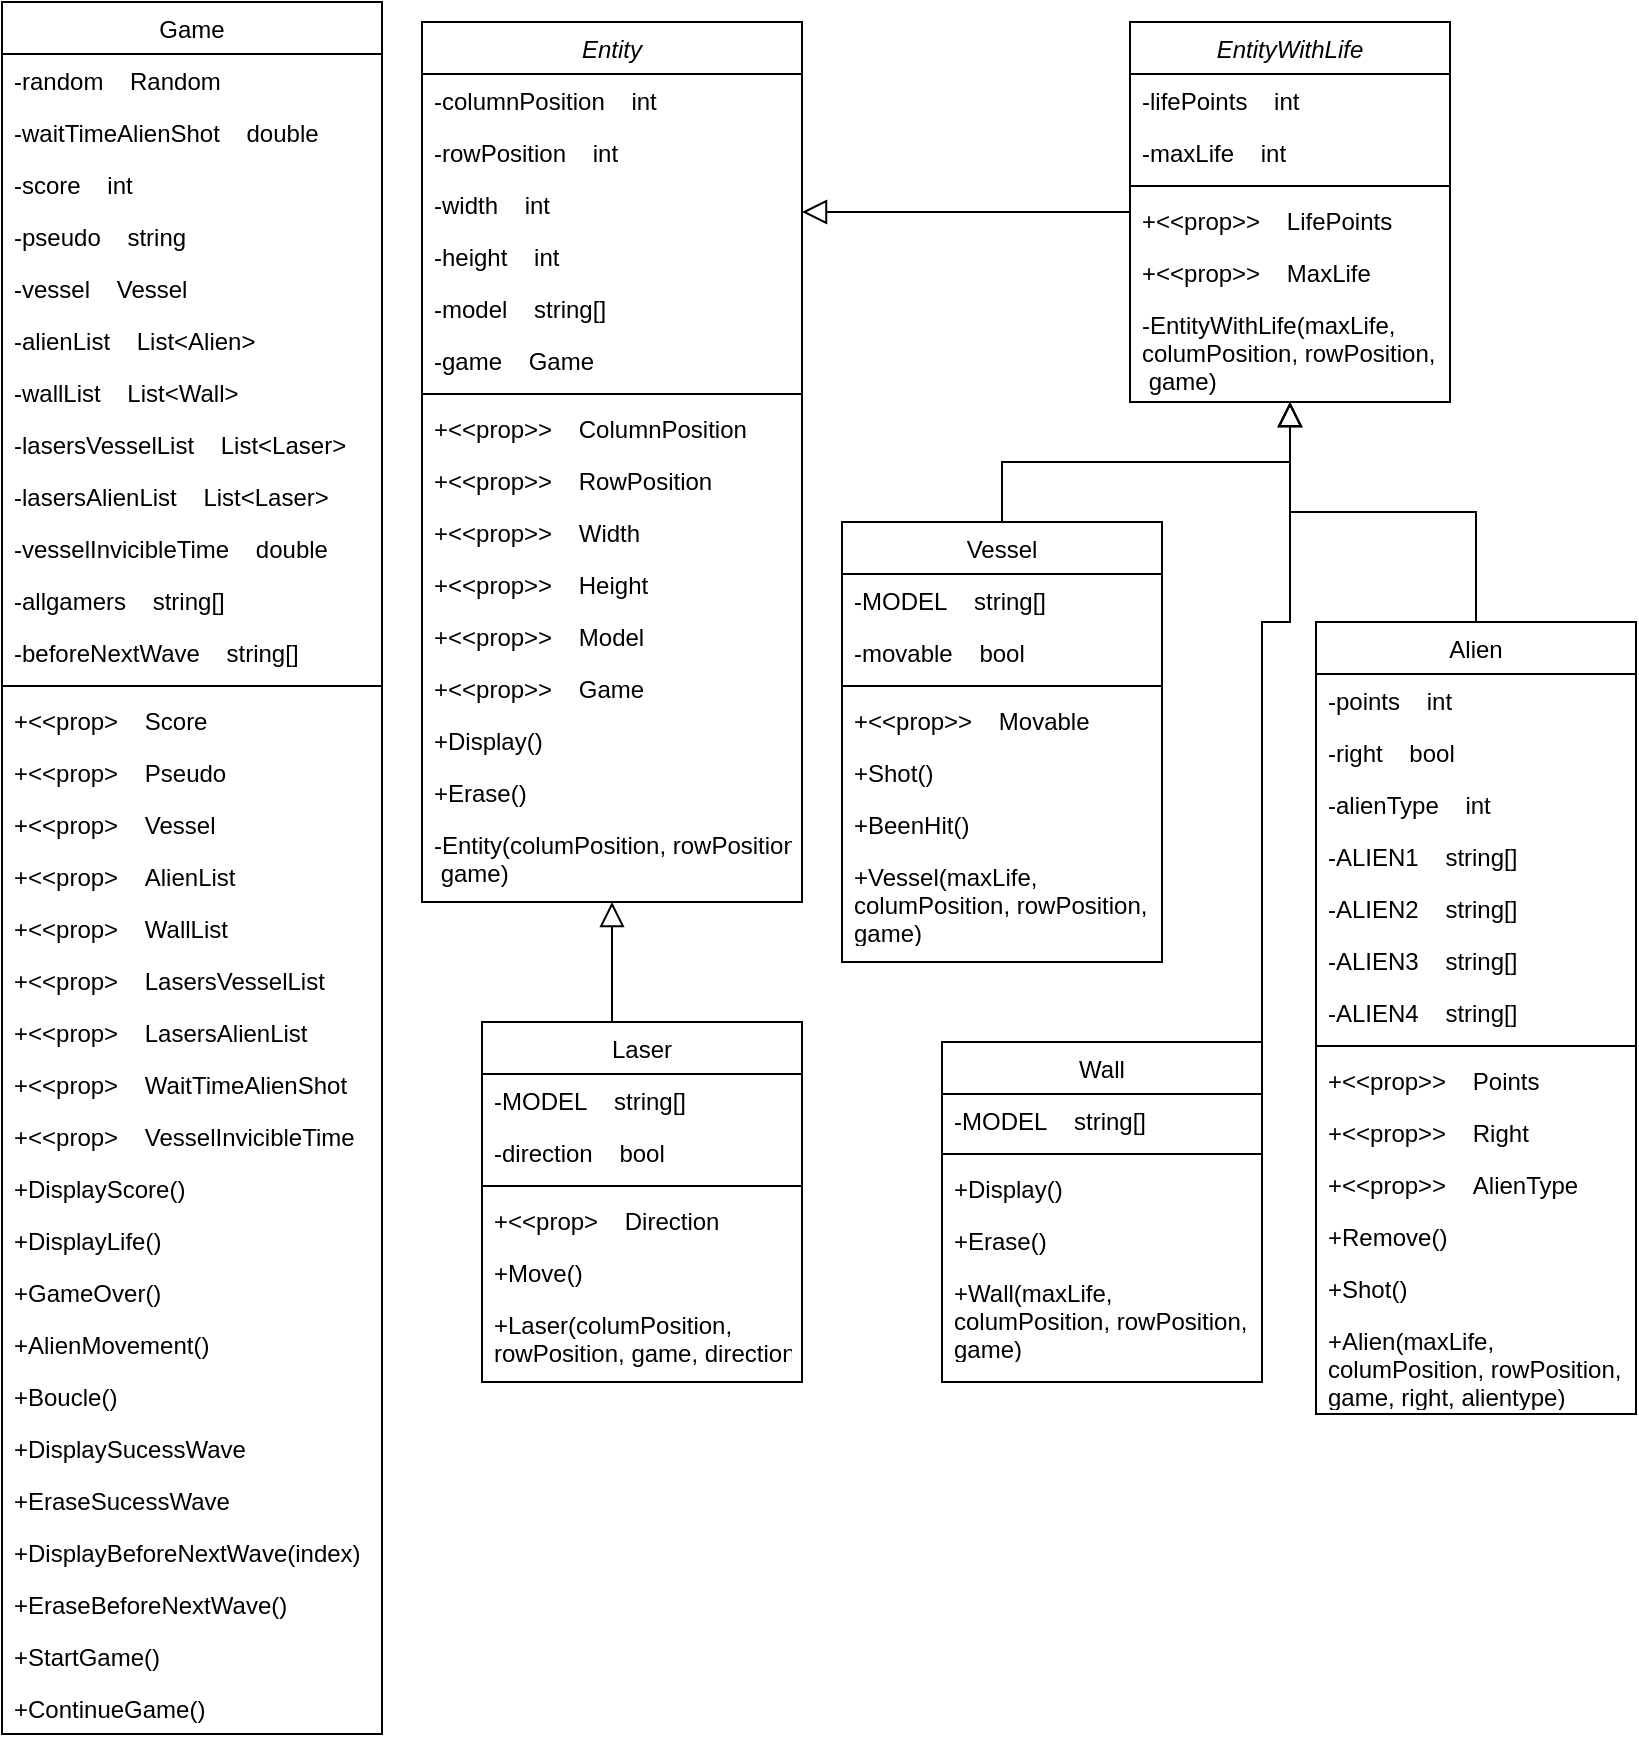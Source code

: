 <mxfile version="20.8.3" type="device"><diagram id="C5RBs43oDa-KdzZeNtuy" name="Page-1"><mxGraphModel dx="957" dy="549" grid="1" gridSize="10" guides="1" tooltips="1" connect="1" arrows="1" fold="1" page="1" pageScale="1" pageWidth="827" pageHeight="1169" math="0" shadow="0"><root><mxCell id="WIyWlLk6GJQsqaUBKTNV-0"/><mxCell id="WIyWlLk6GJQsqaUBKTNV-1" parent="WIyWlLk6GJQsqaUBKTNV-0"/><mxCell id="zkfFHV4jXpPFQw0GAbJ--0" value="Entity" style="swimlane;fontStyle=2;align=center;verticalAlign=top;childLayout=stackLayout;horizontal=1;startSize=26;horizontalStack=0;resizeParent=1;resizeLast=0;collapsible=1;marginBottom=0;rounded=0;shadow=0;strokeWidth=1;" parent="WIyWlLk6GJQsqaUBKTNV-1" vertex="1"><mxGeometry x="220" y="30" width="190" height="440" as="geometry"><mxRectangle x="230" y="140" width="160" height="26" as="alternateBounds"/></mxGeometry></mxCell><mxCell id="zkfFHV4jXpPFQw0GAbJ--1" value="-columnPosition    int&#10;&#10;" style="text;align=left;verticalAlign=top;spacingLeft=4;spacingRight=4;overflow=hidden;rotatable=0;points=[[0,0.5],[1,0.5]];portConstraint=eastwest;" parent="zkfFHV4jXpPFQw0GAbJ--0" vertex="1"><mxGeometry y="26" width="190" height="26" as="geometry"/></mxCell><mxCell id="zkfFHV4jXpPFQw0GAbJ--2" value="-rowPosition    int" style="text;align=left;verticalAlign=top;spacingLeft=4;spacingRight=4;overflow=hidden;rotatable=0;points=[[0,0.5],[1,0.5]];portConstraint=eastwest;rounded=0;shadow=0;html=0;" parent="zkfFHV4jXpPFQw0GAbJ--0" vertex="1"><mxGeometry y="52" width="190" height="26" as="geometry"/></mxCell><mxCell id="zkfFHV4jXpPFQw0GAbJ--3" value="-width    int" style="text;align=left;verticalAlign=top;spacingLeft=4;spacingRight=4;overflow=hidden;rotatable=0;points=[[0,0.5],[1,0.5]];portConstraint=eastwest;rounded=0;shadow=0;html=0;" parent="zkfFHV4jXpPFQw0GAbJ--0" vertex="1"><mxGeometry y="78" width="190" height="26" as="geometry"/></mxCell><mxCell id="gsJ1n2UAATF84ZzBhQQX-0" value="-height    int" style="text;align=left;verticalAlign=top;spacingLeft=4;spacingRight=4;overflow=hidden;rotatable=0;points=[[0,0.5],[1,0.5]];portConstraint=eastwest;rounded=0;shadow=0;html=0;" vertex="1" parent="zkfFHV4jXpPFQw0GAbJ--0"><mxGeometry y="104" width="190" height="26" as="geometry"/></mxCell><mxCell id="gsJ1n2UAATF84ZzBhQQX-1" value="-model    string[]" style="text;align=left;verticalAlign=top;spacingLeft=4;spacingRight=4;overflow=hidden;rotatable=0;points=[[0,0.5],[1,0.5]];portConstraint=eastwest;rounded=0;shadow=0;html=0;" vertex="1" parent="zkfFHV4jXpPFQw0GAbJ--0"><mxGeometry y="130" width="190" height="26" as="geometry"/></mxCell><mxCell id="gsJ1n2UAATF84ZzBhQQX-2" value="-game    Game" style="text;align=left;verticalAlign=top;spacingLeft=4;spacingRight=4;overflow=hidden;rotatable=0;points=[[0,0.5],[1,0.5]];portConstraint=eastwest;rounded=0;shadow=0;html=0;" vertex="1" parent="zkfFHV4jXpPFQw0GAbJ--0"><mxGeometry y="156" width="190" height="26" as="geometry"/></mxCell><mxCell id="zkfFHV4jXpPFQw0GAbJ--4" value="" style="line;html=1;strokeWidth=1;align=left;verticalAlign=middle;spacingTop=-1;spacingLeft=3;spacingRight=3;rotatable=0;labelPosition=right;points=[];portConstraint=eastwest;" parent="zkfFHV4jXpPFQw0GAbJ--0" vertex="1"><mxGeometry y="182" width="190" height="8" as="geometry"/></mxCell><mxCell id="zkfFHV4jXpPFQw0GAbJ--5" value="+&lt;&lt;prop&gt;&gt;    ColumnPosition" style="text;align=left;verticalAlign=top;spacingLeft=4;spacingRight=4;overflow=hidden;rotatable=0;points=[[0,0.5],[1,0.5]];portConstraint=eastwest;" parent="zkfFHV4jXpPFQw0GAbJ--0" vertex="1"><mxGeometry y="190" width="190" height="26" as="geometry"/></mxCell><mxCell id="gsJ1n2UAATF84ZzBhQQX-3" value="+&lt;&lt;prop&gt;&gt;    RowPosition" style="text;align=left;verticalAlign=top;spacingLeft=4;spacingRight=4;overflow=hidden;rotatable=0;points=[[0,0.5],[1,0.5]];portConstraint=eastwest;" vertex="1" parent="zkfFHV4jXpPFQw0GAbJ--0"><mxGeometry y="216" width="190" height="26" as="geometry"/></mxCell><mxCell id="gsJ1n2UAATF84ZzBhQQX-8" value="+&lt;&lt;prop&gt;&gt;    Width" style="text;align=left;verticalAlign=top;spacingLeft=4;spacingRight=4;overflow=hidden;rotatable=0;points=[[0,0.5],[1,0.5]];portConstraint=eastwest;" vertex="1" parent="zkfFHV4jXpPFQw0GAbJ--0"><mxGeometry y="242" width="190" height="26" as="geometry"/></mxCell><mxCell id="gsJ1n2UAATF84ZzBhQQX-7" value="+&lt;&lt;prop&gt;&gt;    Height" style="text;align=left;verticalAlign=top;spacingLeft=4;spacingRight=4;overflow=hidden;rotatable=0;points=[[0,0.5],[1,0.5]];portConstraint=eastwest;" vertex="1" parent="zkfFHV4jXpPFQw0GAbJ--0"><mxGeometry y="268" width="190" height="26" as="geometry"/></mxCell><mxCell id="gsJ1n2UAATF84ZzBhQQX-6" value="+&lt;&lt;prop&gt;&gt;    Model" style="text;align=left;verticalAlign=top;spacingLeft=4;spacingRight=4;overflow=hidden;rotatable=0;points=[[0,0.5],[1,0.5]];portConstraint=eastwest;" vertex="1" parent="zkfFHV4jXpPFQw0GAbJ--0"><mxGeometry y="294" width="190" height="26" as="geometry"/></mxCell><mxCell id="gsJ1n2UAATF84ZzBhQQX-5" value="+&lt;&lt;prop&gt;&gt;    Game" style="text;align=left;verticalAlign=top;spacingLeft=4;spacingRight=4;overflow=hidden;rotatable=0;points=[[0,0.5],[1,0.5]];portConstraint=eastwest;" vertex="1" parent="zkfFHV4jXpPFQw0GAbJ--0"><mxGeometry y="320" width="190" height="26" as="geometry"/></mxCell><mxCell id="gsJ1n2UAATF84ZzBhQQX-4" value="+Display()" style="text;align=left;verticalAlign=top;spacingLeft=4;spacingRight=4;overflow=hidden;rotatable=0;points=[[0,0.5],[1,0.5]];portConstraint=eastwest;" vertex="1" parent="zkfFHV4jXpPFQw0GAbJ--0"><mxGeometry y="346" width="190" height="26" as="geometry"/></mxCell><mxCell id="gsJ1n2UAATF84ZzBhQQX-10" value="+Erase()" style="text;align=left;verticalAlign=top;spacingLeft=4;spacingRight=4;overflow=hidden;rotatable=0;points=[[0,0.5],[1,0.5]];portConstraint=eastwest;" vertex="1" parent="zkfFHV4jXpPFQw0GAbJ--0"><mxGeometry y="372" width="190" height="26" as="geometry"/></mxCell><mxCell id="gsJ1n2UAATF84ZzBhQQX-11" value="-Entity(columPosition, rowPosition,&#10; game)" style="text;align=left;verticalAlign=top;spacingLeft=4;spacingRight=4;overflow=hidden;rotatable=0;points=[[0,0.5],[1,0.5]];portConstraint=eastwest;" vertex="1" parent="zkfFHV4jXpPFQw0GAbJ--0"><mxGeometry y="398" width="190" height="42" as="geometry"/></mxCell><mxCell id="zkfFHV4jXpPFQw0GAbJ--6" value="Alien" style="swimlane;fontStyle=0;align=center;verticalAlign=top;childLayout=stackLayout;horizontal=1;startSize=26;horizontalStack=0;resizeParent=1;resizeLast=0;collapsible=1;marginBottom=0;rounded=0;shadow=0;strokeWidth=1;" parent="WIyWlLk6GJQsqaUBKTNV-1" vertex="1"><mxGeometry x="667" y="330" width="160" height="396" as="geometry"><mxRectangle x="130" y="380" width="160" height="26" as="alternateBounds"/></mxGeometry></mxCell><mxCell id="zkfFHV4jXpPFQw0GAbJ--7" value="-points    int" style="text;align=left;verticalAlign=top;spacingLeft=4;spacingRight=4;overflow=hidden;rotatable=0;points=[[0,0.5],[1,0.5]];portConstraint=eastwest;" parent="zkfFHV4jXpPFQw0GAbJ--6" vertex="1"><mxGeometry y="26" width="160" height="26" as="geometry"/></mxCell><mxCell id="zkfFHV4jXpPFQw0GAbJ--8" value="-right    bool" style="text;align=left;verticalAlign=top;spacingLeft=4;spacingRight=4;overflow=hidden;rotatable=0;points=[[0,0.5],[1,0.5]];portConstraint=eastwest;rounded=0;shadow=0;html=0;" parent="zkfFHV4jXpPFQw0GAbJ--6" vertex="1"><mxGeometry y="52" width="160" height="26" as="geometry"/></mxCell><mxCell id="gsJ1n2UAATF84ZzBhQQX-15" value="-alienType    int" style="text;align=left;verticalAlign=top;spacingLeft=4;spacingRight=4;overflow=hidden;rotatable=0;points=[[0,0.5],[1,0.5]];portConstraint=eastwest;rounded=0;shadow=0;html=0;" vertex="1" parent="zkfFHV4jXpPFQw0GAbJ--6"><mxGeometry y="78" width="160" height="26" as="geometry"/></mxCell><mxCell id="gsJ1n2UAATF84ZzBhQQX-16" value="-ALIEN1    string[]" style="text;align=left;verticalAlign=top;spacingLeft=4;spacingRight=4;overflow=hidden;rotatable=0;points=[[0,0.5],[1,0.5]];portConstraint=eastwest;rounded=0;shadow=0;html=0;" vertex="1" parent="zkfFHV4jXpPFQw0GAbJ--6"><mxGeometry y="104" width="160" height="26" as="geometry"/></mxCell><mxCell id="gsJ1n2UAATF84ZzBhQQX-20" value="-ALIEN2    string[]" style="text;align=left;verticalAlign=top;spacingLeft=4;spacingRight=4;overflow=hidden;rotatable=0;points=[[0,0.5],[1,0.5]];portConstraint=eastwest;rounded=0;shadow=0;html=0;" vertex="1" parent="zkfFHV4jXpPFQw0GAbJ--6"><mxGeometry y="130" width="160" height="26" as="geometry"/></mxCell><mxCell id="gsJ1n2UAATF84ZzBhQQX-21" value="-ALIEN3    string[]" style="text;align=left;verticalAlign=top;spacingLeft=4;spacingRight=4;overflow=hidden;rotatable=0;points=[[0,0.5],[1,0.5]];portConstraint=eastwest;rounded=0;shadow=0;html=0;" vertex="1" parent="zkfFHV4jXpPFQw0GAbJ--6"><mxGeometry y="156" width="160" height="26" as="geometry"/></mxCell><mxCell id="gsJ1n2UAATF84ZzBhQQX-22" value="-ALIEN4    string[]" style="text;align=left;verticalAlign=top;spacingLeft=4;spacingRight=4;overflow=hidden;rotatable=0;points=[[0,0.5],[1,0.5]];portConstraint=eastwest;rounded=0;shadow=0;html=0;" vertex="1" parent="zkfFHV4jXpPFQw0GAbJ--6"><mxGeometry y="182" width="160" height="26" as="geometry"/></mxCell><mxCell id="zkfFHV4jXpPFQw0GAbJ--9" value="" style="line;html=1;strokeWidth=1;align=left;verticalAlign=middle;spacingTop=-1;spacingLeft=3;spacingRight=3;rotatable=0;labelPosition=right;points=[];portConstraint=eastwest;" parent="zkfFHV4jXpPFQw0GAbJ--6" vertex="1"><mxGeometry y="208" width="160" height="8" as="geometry"/></mxCell><mxCell id="zkfFHV4jXpPFQw0GAbJ--10" value="+&lt;&lt;prop&gt;&gt;    Points" style="text;align=left;verticalAlign=top;spacingLeft=4;spacingRight=4;overflow=hidden;rotatable=0;points=[[0,0.5],[1,0.5]];portConstraint=eastwest;fontStyle=0" parent="zkfFHV4jXpPFQw0GAbJ--6" vertex="1"><mxGeometry y="216" width="160" height="26" as="geometry"/></mxCell><mxCell id="gsJ1n2UAATF84ZzBhQQX-23" value="+&lt;&lt;prop&gt;&gt;    Right" style="text;align=left;verticalAlign=top;spacingLeft=4;spacingRight=4;overflow=hidden;rotatable=0;points=[[0,0.5],[1,0.5]];portConstraint=eastwest;fontStyle=0" vertex="1" parent="zkfFHV4jXpPFQw0GAbJ--6"><mxGeometry y="242" width="160" height="26" as="geometry"/></mxCell><mxCell id="gsJ1n2UAATF84ZzBhQQX-24" value="+&lt;&lt;prop&gt;&gt;    AlienType" style="text;align=left;verticalAlign=top;spacingLeft=4;spacingRight=4;overflow=hidden;rotatable=0;points=[[0,0.5],[1,0.5]];portConstraint=eastwest;fontStyle=0" vertex="1" parent="zkfFHV4jXpPFQw0GAbJ--6"><mxGeometry y="268" width="160" height="26" as="geometry"/></mxCell><mxCell id="zkfFHV4jXpPFQw0GAbJ--11" value="+Remove()" style="text;align=left;verticalAlign=top;spacingLeft=4;spacingRight=4;overflow=hidden;rotatable=0;points=[[0,0.5],[1,0.5]];portConstraint=eastwest;" parent="zkfFHV4jXpPFQw0GAbJ--6" vertex="1"><mxGeometry y="294" width="160" height="26" as="geometry"/></mxCell><mxCell id="gsJ1n2UAATF84ZzBhQQX-25" value="+Shot()" style="text;align=left;verticalAlign=top;spacingLeft=4;spacingRight=4;overflow=hidden;rotatable=0;points=[[0,0.5],[1,0.5]];portConstraint=eastwest;" vertex="1" parent="zkfFHV4jXpPFQw0GAbJ--6"><mxGeometry y="320" width="160" height="26" as="geometry"/></mxCell><mxCell id="gsJ1n2UAATF84ZzBhQQX-26" value="+Alien(maxLife, &#10;columPosition, rowPosition, &#10;game, right, alientype)" style="text;align=left;verticalAlign=top;spacingLeft=4;spacingRight=4;overflow=hidden;rotatable=0;points=[[0,0.5],[1,0.5]];portConstraint=eastwest;" vertex="1" parent="zkfFHV4jXpPFQw0GAbJ--6"><mxGeometry y="346" width="160" height="44" as="geometry"/></mxCell><mxCell id="zkfFHV4jXpPFQw0GAbJ--12" value="" style="endArrow=block;endSize=10;endFill=0;shadow=0;strokeWidth=1;rounded=0;edgeStyle=elbowEdgeStyle;elbow=vertical;" parent="WIyWlLk6GJQsqaUBKTNV-1" source="zkfFHV4jXpPFQw0GAbJ--6" target="zkfFHV4jXpPFQw0GAbJ--17" edge="1"><mxGeometry width="160" relative="1" as="geometry"><mxPoint x="200" y="203" as="sourcePoint"/><mxPoint x="200" y="203" as="targetPoint"/></mxGeometry></mxCell><mxCell id="zkfFHV4jXpPFQw0GAbJ--13" value="Laser" style="swimlane;fontStyle=0;align=center;verticalAlign=top;childLayout=stackLayout;horizontal=1;startSize=26;horizontalStack=0;resizeParent=1;resizeLast=0;collapsible=1;marginBottom=0;rounded=0;shadow=0;strokeWidth=1;" parent="WIyWlLk6GJQsqaUBKTNV-1" vertex="1"><mxGeometry x="250" y="530" width="160" height="180" as="geometry"><mxRectangle x="340" y="380" width="170" height="26" as="alternateBounds"/></mxGeometry></mxCell><mxCell id="zkfFHV4jXpPFQw0GAbJ--14" value="-MODEL    string[]" style="text;align=left;verticalAlign=top;spacingLeft=4;spacingRight=4;overflow=hidden;rotatable=0;points=[[0,0.5],[1,0.5]];portConstraint=eastwest;" parent="zkfFHV4jXpPFQw0GAbJ--13" vertex="1"><mxGeometry y="26" width="160" height="26" as="geometry"/></mxCell><mxCell id="gsJ1n2UAATF84ZzBhQQX-27" value="-direction    bool" style="text;align=left;verticalAlign=top;spacingLeft=4;spacingRight=4;overflow=hidden;rotatable=0;points=[[0,0.5],[1,0.5]];portConstraint=eastwest;" vertex="1" parent="zkfFHV4jXpPFQw0GAbJ--13"><mxGeometry y="52" width="160" height="26" as="geometry"/></mxCell><mxCell id="zkfFHV4jXpPFQw0GAbJ--15" value="" style="line;html=1;strokeWidth=1;align=left;verticalAlign=middle;spacingTop=-1;spacingLeft=3;spacingRight=3;rotatable=0;labelPosition=right;points=[];portConstraint=eastwest;" parent="zkfFHV4jXpPFQw0GAbJ--13" vertex="1"><mxGeometry y="78" width="160" height="8" as="geometry"/></mxCell><mxCell id="gsJ1n2UAATF84ZzBhQQX-28" value="+&lt;&lt;prop&gt;    Direction" style="text;align=left;verticalAlign=top;spacingLeft=4;spacingRight=4;overflow=hidden;rotatable=0;points=[[0,0.5],[1,0.5]];portConstraint=eastwest;" vertex="1" parent="zkfFHV4jXpPFQw0GAbJ--13"><mxGeometry y="86" width="160" height="26" as="geometry"/></mxCell><mxCell id="gsJ1n2UAATF84ZzBhQQX-29" value="+Move()" style="text;align=left;verticalAlign=top;spacingLeft=4;spacingRight=4;overflow=hidden;rotatable=0;points=[[0,0.5],[1,0.5]];portConstraint=eastwest;" vertex="1" parent="zkfFHV4jXpPFQw0GAbJ--13"><mxGeometry y="112" width="160" height="26" as="geometry"/></mxCell><mxCell id="gsJ1n2UAATF84ZzBhQQX-30" value="+Laser(columPosition, &#10;rowPosition, game, direction" style="text;align=left;verticalAlign=top;spacingLeft=4;spacingRight=4;overflow=hidden;rotatable=0;points=[[0,0.5],[1,0.5]];portConstraint=eastwest;" vertex="1" parent="zkfFHV4jXpPFQw0GAbJ--13"><mxGeometry y="138" width="160" height="42" as="geometry"/></mxCell><mxCell id="zkfFHV4jXpPFQw0GAbJ--16" value="" style="endArrow=block;endSize=10;endFill=0;shadow=0;strokeWidth=1;rounded=0;edgeStyle=elbowEdgeStyle;elbow=vertical;" parent="WIyWlLk6GJQsqaUBKTNV-1" source="zkfFHV4jXpPFQw0GAbJ--13" target="zkfFHV4jXpPFQw0GAbJ--0" edge="1"><mxGeometry width="160" relative="1" as="geometry"><mxPoint x="210" y="373" as="sourcePoint"/><mxPoint x="310" y="271" as="targetPoint"/><Array as="points"><mxPoint x="315" y="510"/></Array></mxGeometry></mxCell><mxCell id="zkfFHV4jXpPFQw0GAbJ--17" value="EntityWithLife" style="swimlane;fontStyle=2;align=center;verticalAlign=top;childLayout=stackLayout;horizontal=1;startSize=26;horizontalStack=0;resizeParent=1;resizeLast=0;collapsible=1;marginBottom=0;rounded=0;shadow=0;strokeWidth=1;" parent="WIyWlLk6GJQsqaUBKTNV-1" vertex="1"><mxGeometry x="574" y="30" width="160" height="190" as="geometry"><mxRectangle x="550" y="140" width="160" height="26" as="alternateBounds"/></mxGeometry></mxCell><mxCell id="zkfFHV4jXpPFQw0GAbJ--18" value="-lifePoints    int" style="text;align=left;verticalAlign=top;spacingLeft=4;spacingRight=4;overflow=hidden;rotatable=0;points=[[0,0.5],[1,0.5]];portConstraint=eastwest;" parent="zkfFHV4jXpPFQw0GAbJ--17" vertex="1"><mxGeometry y="26" width="160" height="26" as="geometry"/></mxCell><mxCell id="gsJ1n2UAATF84ZzBhQQX-13" value="-maxLife    int" style="text;align=left;verticalAlign=top;spacingLeft=4;spacingRight=4;overflow=hidden;rotatable=0;points=[[0,0.5],[1,0.5]];portConstraint=eastwest;" vertex="1" parent="zkfFHV4jXpPFQw0GAbJ--17"><mxGeometry y="52" width="160" height="26" as="geometry"/></mxCell><mxCell id="zkfFHV4jXpPFQw0GAbJ--23" value="" style="line;html=1;strokeWidth=1;align=left;verticalAlign=middle;spacingTop=-1;spacingLeft=3;spacingRight=3;rotatable=0;labelPosition=right;points=[];portConstraint=eastwest;" parent="zkfFHV4jXpPFQw0GAbJ--17" vertex="1"><mxGeometry y="78" width="160" height="8" as="geometry"/></mxCell><mxCell id="zkfFHV4jXpPFQw0GAbJ--24" value="+&lt;&lt;prop&gt;&gt;    LifePoints" style="text;align=left;verticalAlign=top;spacingLeft=4;spacingRight=4;overflow=hidden;rotatable=0;points=[[0,0.5],[1,0.5]];portConstraint=eastwest;" parent="zkfFHV4jXpPFQw0GAbJ--17" vertex="1"><mxGeometry y="86" width="160" height="26" as="geometry"/></mxCell><mxCell id="gsJ1n2UAATF84ZzBhQQX-14" value="+&lt;&lt;prop&gt;&gt;    MaxLife" style="text;align=left;verticalAlign=top;spacingLeft=4;spacingRight=4;overflow=hidden;rotatable=0;points=[[0,0.5],[1,0.5]];portConstraint=eastwest;" vertex="1" parent="zkfFHV4jXpPFQw0GAbJ--17"><mxGeometry y="112" width="160" height="26" as="geometry"/></mxCell><mxCell id="zkfFHV4jXpPFQw0GAbJ--25" value="-EntityWithLife(maxLife, &#10;columPosition, rowPosition,&#10; game)" style="text;align=left;verticalAlign=top;spacingLeft=4;spacingRight=4;overflow=hidden;rotatable=0;points=[[0,0.5],[1,0.5]];portConstraint=eastwest;" parent="zkfFHV4jXpPFQw0GAbJ--17" vertex="1"><mxGeometry y="138" width="160" height="52" as="geometry"/></mxCell><mxCell id="gsJ1n2UAATF84ZzBhQQX-12" value="" style="endArrow=block;endSize=10;endFill=0;shadow=0;strokeWidth=1;rounded=0;edgeStyle=elbowEdgeStyle;elbow=vertical;" edge="1" parent="WIyWlLk6GJQsqaUBKTNV-1" source="zkfFHV4jXpPFQw0GAbJ--17" target="zkfFHV4jXpPFQw0GAbJ--0"><mxGeometry width="160" relative="1" as="geometry"><mxPoint x="645" y="434" as="sourcePoint"/><mxPoint x="450" y="380" as="targetPoint"/></mxGeometry></mxCell><mxCell id="gsJ1n2UAATF84ZzBhQQX-31" value="Vessel" style="swimlane;fontStyle=0;align=center;verticalAlign=top;childLayout=stackLayout;horizontal=1;startSize=26;horizontalStack=0;resizeParent=1;resizeLast=0;collapsible=1;marginBottom=0;rounded=0;shadow=0;strokeWidth=1;" vertex="1" parent="WIyWlLk6GJQsqaUBKTNV-1"><mxGeometry x="430" y="280" width="160" height="220" as="geometry"><mxRectangle x="130" y="380" width="160" height="26" as="alternateBounds"/></mxGeometry></mxCell><mxCell id="gsJ1n2UAATF84ZzBhQQX-32" value="-MODEL    string[]" style="text;align=left;verticalAlign=top;spacingLeft=4;spacingRight=4;overflow=hidden;rotatable=0;points=[[0,0.5],[1,0.5]];portConstraint=eastwest;" vertex="1" parent="gsJ1n2UAATF84ZzBhQQX-31"><mxGeometry y="26" width="160" height="26" as="geometry"/></mxCell><mxCell id="gsJ1n2UAATF84ZzBhQQX-33" value="-movable    bool" style="text;align=left;verticalAlign=top;spacingLeft=4;spacingRight=4;overflow=hidden;rotatable=0;points=[[0,0.5],[1,0.5]];portConstraint=eastwest;rounded=0;shadow=0;html=0;" vertex="1" parent="gsJ1n2UAATF84ZzBhQQX-31"><mxGeometry y="52" width="160" height="26" as="geometry"/></mxCell><mxCell id="gsJ1n2UAATF84ZzBhQQX-39" value="" style="line;html=1;strokeWidth=1;align=left;verticalAlign=middle;spacingTop=-1;spacingLeft=3;spacingRight=3;rotatable=0;labelPosition=right;points=[];portConstraint=eastwest;" vertex="1" parent="gsJ1n2UAATF84ZzBhQQX-31"><mxGeometry y="78" width="160" height="8" as="geometry"/></mxCell><mxCell id="gsJ1n2UAATF84ZzBhQQX-40" value="+&lt;&lt;prop&gt;&gt;    Movable" style="text;align=left;verticalAlign=top;spacingLeft=4;spacingRight=4;overflow=hidden;rotatable=0;points=[[0,0.5],[1,0.5]];portConstraint=eastwest;fontStyle=0" vertex="1" parent="gsJ1n2UAATF84ZzBhQQX-31"><mxGeometry y="86" width="160" height="26" as="geometry"/></mxCell><mxCell id="gsJ1n2UAATF84ZzBhQQX-43" value="+Shot()" style="text;align=left;verticalAlign=top;spacingLeft=4;spacingRight=4;overflow=hidden;rotatable=0;points=[[0,0.5],[1,0.5]];portConstraint=eastwest;" vertex="1" parent="gsJ1n2UAATF84ZzBhQQX-31"><mxGeometry y="112" width="160" height="26" as="geometry"/></mxCell><mxCell id="gsJ1n2UAATF84ZzBhQQX-44" value="+BeenHit()" style="text;align=left;verticalAlign=top;spacingLeft=4;spacingRight=4;overflow=hidden;rotatable=0;points=[[0,0.5],[1,0.5]];portConstraint=eastwest;" vertex="1" parent="gsJ1n2UAATF84ZzBhQQX-31"><mxGeometry y="138" width="160" height="26" as="geometry"/></mxCell><mxCell id="gsJ1n2UAATF84ZzBhQQX-45" value="+Vessel(maxLife, &#10;columPosition, rowPosition, &#10;game)" style="text;align=left;verticalAlign=top;spacingLeft=4;spacingRight=4;overflow=hidden;rotatable=0;points=[[0,0.5],[1,0.5]];portConstraint=eastwest;" vertex="1" parent="gsJ1n2UAATF84ZzBhQQX-31"><mxGeometry y="164" width="160" height="44" as="geometry"/></mxCell><mxCell id="gsJ1n2UAATF84ZzBhQQX-47" value="" style="endArrow=block;endSize=10;endFill=0;shadow=0;strokeWidth=1;rounded=0;edgeStyle=elbowEdgeStyle;elbow=vertical;" edge="1" parent="WIyWlLk6GJQsqaUBKTNV-1" source="gsJ1n2UAATF84ZzBhQQX-31" target="zkfFHV4jXpPFQw0GAbJ--17"><mxGeometry width="160" relative="1" as="geometry"><mxPoint x="592" y="500" as="sourcePoint"/><mxPoint x="470" y="340" as="targetPoint"/></mxGeometry></mxCell><mxCell id="gsJ1n2UAATF84ZzBhQQX-48" value="Wall" style="swimlane;fontStyle=0;align=center;verticalAlign=top;childLayout=stackLayout;horizontal=1;startSize=26;horizontalStack=0;resizeParent=1;resizeLast=0;collapsible=1;marginBottom=0;rounded=0;shadow=0;strokeWidth=1;" vertex="1" parent="WIyWlLk6GJQsqaUBKTNV-1"><mxGeometry x="480" y="540" width="160" height="170" as="geometry"><mxRectangle x="130" y="380" width="160" height="26" as="alternateBounds"/></mxGeometry></mxCell><mxCell id="gsJ1n2UAATF84ZzBhQQX-49" value="-MODEL    string[]" style="text;align=left;verticalAlign=top;spacingLeft=4;spacingRight=4;overflow=hidden;rotatable=0;points=[[0,0.5],[1,0.5]];portConstraint=eastwest;" vertex="1" parent="gsJ1n2UAATF84ZzBhQQX-48"><mxGeometry y="26" width="160" height="26" as="geometry"/></mxCell><mxCell id="gsJ1n2UAATF84ZzBhQQX-51" value="" style="line;html=1;strokeWidth=1;align=left;verticalAlign=middle;spacingTop=-1;spacingLeft=3;spacingRight=3;rotatable=0;labelPosition=right;points=[];portConstraint=eastwest;" vertex="1" parent="gsJ1n2UAATF84ZzBhQQX-48"><mxGeometry y="52" width="160" height="8" as="geometry"/></mxCell><mxCell id="gsJ1n2UAATF84ZzBhQQX-53" value="+Display()" style="text;align=left;verticalAlign=top;spacingLeft=4;spacingRight=4;overflow=hidden;rotatable=0;points=[[0,0.5],[1,0.5]];portConstraint=eastwest;" vertex="1" parent="gsJ1n2UAATF84ZzBhQQX-48"><mxGeometry y="60" width="160" height="26" as="geometry"/></mxCell><mxCell id="gsJ1n2UAATF84ZzBhQQX-54" value="+Erase()" style="text;align=left;verticalAlign=top;spacingLeft=4;spacingRight=4;overflow=hidden;rotatable=0;points=[[0,0.5],[1,0.5]];portConstraint=eastwest;" vertex="1" parent="gsJ1n2UAATF84ZzBhQQX-48"><mxGeometry y="86" width="160" height="26" as="geometry"/></mxCell><mxCell id="gsJ1n2UAATF84ZzBhQQX-55" value="+Wall(maxLife, &#10;columPosition, rowPosition, &#10;game)" style="text;align=left;verticalAlign=top;spacingLeft=4;spacingRight=4;overflow=hidden;rotatable=0;points=[[0,0.5],[1,0.5]];portConstraint=eastwest;" vertex="1" parent="gsJ1n2UAATF84ZzBhQQX-48"><mxGeometry y="112" width="160" height="44" as="geometry"/></mxCell><mxCell id="gsJ1n2UAATF84ZzBhQQX-56" value="" style="endArrow=block;endSize=10;endFill=0;shadow=0;strokeWidth=1;rounded=0;edgeStyle=elbowEdgeStyle;elbow=vertical;exitX=1;exitY=0;exitDx=0;exitDy=0;" edge="1" parent="WIyWlLk6GJQsqaUBKTNV-1" source="gsJ1n2UAATF84ZzBhQQX-48" target="zkfFHV4jXpPFQw0GAbJ--17"><mxGeometry width="160" relative="1" as="geometry"><mxPoint x="390" y="520" as="sourcePoint"/><mxPoint x="484" y="330" as="targetPoint"/><Array as="points"><mxPoint x="654" y="330"/><mxPoint x="650" y="410"/><mxPoint x="620" y="430"/></Array></mxGeometry></mxCell><mxCell id="gsJ1n2UAATF84ZzBhQQX-57" value="Game" style="swimlane;fontStyle=0;align=center;verticalAlign=top;childLayout=stackLayout;horizontal=1;startSize=26;horizontalStack=0;resizeParent=1;resizeLast=0;collapsible=1;marginBottom=0;rounded=0;shadow=0;strokeWidth=1;" vertex="1" parent="WIyWlLk6GJQsqaUBKTNV-1"><mxGeometry x="10" y="20" width="190" height="866" as="geometry"><mxRectangle x="340" y="380" width="170" height="26" as="alternateBounds"/></mxGeometry></mxCell><mxCell id="gsJ1n2UAATF84ZzBhQQX-58" value="-random    Random" style="text;align=left;verticalAlign=top;spacingLeft=4;spacingRight=4;overflow=hidden;rotatable=0;points=[[0,0.5],[1,0.5]];portConstraint=eastwest;" vertex="1" parent="gsJ1n2UAATF84ZzBhQQX-57"><mxGeometry y="26" width="190" height="26" as="geometry"/></mxCell><mxCell id="gsJ1n2UAATF84ZzBhQQX-59" value="-waitTimeAlienShot    double" style="text;align=left;verticalAlign=top;spacingLeft=4;spacingRight=4;overflow=hidden;rotatable=0;points=[[0,0.5],[1,0.5]];portConstraint=eastwest;" vertex="1" parent="gsJ1n2UAATF84ZzBhQQX-57"><mxGeometry y="52" width="190" height="26" as="geometry"/></mxCell><mxCell id="gsJ1n2UAATF84ZzBhQQX-66" value="-score    int" style="text;align=left;verticalAlign=top;spacingLeft=4;spacingRight=4;overflow=hidden;rotatable=0;points=[[0,0.5],[1,0.5]];portConstraint=eastwest;" vertex="1" parent="gsJ1n2UAATF84ZzBhQQX-57"><mxGeometry y="78" width="190" height="26" as="geometry"/></mxCell><mxCell id="gsJ1n2UAATF84ZzBhQQX-67" value="-pseudo    string" style="text;align=left;verticalAlign=top;spacingLeft=4;spacingRight=4;overflow=hidden;rotatable=0;points=[[0,0.5],[1,0.5]];portConstraint=eastwest;" vertex="1" parent="gsJ1n2UAATF84ZzBhQQX-57"><mxGeometry y="104" width="190" height="26" as="geometry"/></mxCell><mxCell id="gsJ1n2UAATF84ZzBhQQX-69" value="-vessel    Vessel" style="text;align=left;verticalAlign=top;spacingLeft=4;spacingRight=4;overflow=hidden;rotatable=0;points=[[0,0.5],[1,0.5]];portConstraint=eastwest;" vertex="1" parent="gsJ1n2UAATF84ZzBhQQX-57"><mxGeometry y="130" width="190" height="26" as="geometry"/></mxCell><mxCell id="gsJ1n2UAATF84ZzBhQQX-70" value="-alienList    List&lt;Alien&gt;" style="text;align=left;verticalAlign=top;spacingLeft=4;spacingRight=4;overflow=hidden;rotatable=0;points=[[0,0.5],[1,0.5]];portConstraint=eastwest;" vertex="1" parent="gsJ1n2UAATF84ZzBhQQX-57"><mxGeometry y="156" width="190" height="26" as="geometry"/></mxCell><mxCell id="gsJ1n2UAATF84ZzBhQQX-71" value="-wallList    List&lt;Wall&gt;" style="text;align=left;verticalAlign=top;spacingLeft=4;spacingRight=4;overflow=hidden;rotatable=0;points=[[0,0.5],[1,0.5]];portConstraint=eastwest;" vertex="1" parent="gsJ1n2UAATF84ZzBhQQX-57"><mxGeometry y="182" width="190" height="26" as="geometry"/></mxCell><mxCell id="gsJ1n2UAATF84ZzBhQQX-72" value="-lasersVesselList    List&lt;Laser&gt;" style="text;align=left;verticalAlign=top;spacingLeft=4;spacingRight=4;overflow=hidden;rotatable=0;points=[[0,0.5],[1,0.5]];portConstraint=eastwest;" vertex="1" parent="gsJ1n2UAATF84ZzBhQQX-57"><mxGeometry y="208" width="190" height="26" as="geometry"/></mxCell><mxCell id="gsJ1n2UAATF84ZzBhQQX-73" value="-lasersAlienList    List&lt;Laser&gt;" style="text;align=left;verticalAlign=top;spacingLeft=4;spacingRight=4;overflow=hidden;rotatable=0;points=[[0,0.5],[1,0.5]];portConstraint=eastwest;" vertex="1" parent="gsJ1n2UAATF84ZzBhQQX-57"><mxGeometry y="234" width="190" height="26" as="geometry"/></mxCell><mxCell id="gsJ1n2UAATF84ZzBhQQX-74" value="-vesselInvicibleTime    double" style="text;align=left;verticalAlign=top;spacingLeft=4;spacingRight=4;overflow=hidden;rotatable=0;points=[[0,0.5],[1,0.5]];portConstraint=eastwest;" vertex="1" parent="gsJ1n2UAATF84ZzBhQQX-57"><mxGeometry y="260" width="190" height="26" as="geometry"/></mxCell><mxCell id="gsJ1n2UAATF84ZzBhQQX-75" value="-allgamers    string[]" style="text;align=left;verticalAlign=top;spacingLeft=4;spacingRight=4;overflow=hidden;rotatable=0;points=[[0,0.5],[1,0.5]];portConstraint=eastwest;" vertex="1" parent="gsJ1n2UAATF84ZzBhQQX-57"><mxGeometry y="286" width="190" height="26" as="geometry"/></mxCell><mxCell id="gsJ1n2UAATF84ZzBhQQX-77" value="-beforeNextWave    string[]" style="text;align=left;verticalAlign=top;spacingLeft=4;spacingRight=4;overflow=hidden;rotatable=0;points=[[0,0.5],[1,0.5]];portConstraint=eastwest;" vertex="1" parent="gsJ1n2UAATF84ZzBhQQX-57"><mxGeometry y="312" width="190" height="26" as="geometry"/></mxCell><mxCell id="gsJ1n2UAATF84ZzBhQQX-60" value="" style="line;html=1;strokeWidth=1;align=left;verticalAlign=middle;spacingTop=-1;spacingLeft=3;spacingRight=3;rotatable=0;labelPosition=right;points=[];portConstraint=eastwest;" vertex="1" parent="gsJ1n2UAATF84ZzBhQQX-57"><mxGeometry y="338" width="190" height="8" as="geometry"/></mxCell><mxCell id="gsJ1n2UAATF84ZzBhQQX-88" value="+&lt;&lt;prop&gt;    Score" style="text;align=left;verticalAlign=top;spacingLeft=4;spacingRight=4;overflow=hidden;rotatable=0;points=[[0,0.5],[1,0.5]];portConstraint=eastwest;" vertex="1" parent="gsJ1n2UAATF84ZzBhQQX-57"><mxGeometry y="346" width="190" height="26" as="geometry"/></mxCell><mxCell id="gsJ1n2UAATF84ZzBhQQX-87" value="+&lt;&lt;prop&gt;    Pseudo" style="text;align=left;verticalAlign=top;spacingLeft=4;spacingRight=4;overflow=hidden;rotatable=0;points=[[0,0.5],[1,0.5]];portConstraint=eastwest;" vertex="1" parent="gsJ1n2UAATF84ZzBhQQX-57"><mxGeometry y="372" width="190" height="26" as="geometry"/></mxCell><mxCell id="gsJ1n2UAATF84ZzBhQQX-89" value="+&lt;&lt;prop&gt;    Vessel" style="text;align=left;verticalAlign=top;spacingLeft=4;spacingRight=4;overflow=hidden;rotatable=0;points=[[0,0.5],[1,0.5]];portConstraint=eastwest;" vertex="1" parent="gsJ1n2UAATF84ZzBhQQX-57"><mxGeometry y="398" width="190" height="26" as="geometry"/></mxCell><mxCell id="gsJ1n2UAATF84ZzBhQQX-90" value="+&lt;&lt;prop&gt;    AlienList" style="text;align=left;verticalAlign=top;spacingLeft=4;spacingRight=4;overflow=hidden;rotatable=0;points=[[0,0.5],[1,0.5]];portConstraint=eastwest;" vertex="1" parent="gsJ1n2UAATF84ZzBhQQX-57"><mxGeometry y="424" width="190" height="26" as="geometry"/></mxCell><mxCell id="gsJ1n2UAATF84ZzBhQQX-91" value="+&lt;&lt;prop&gt;    WallList" style="text;align=left;verticalAlign=top;spacingLeft=4;spacingRight=4;overflow=hidden;rotatable=0;points=[[0,0.5],[1,0.5]];portConstraint=eastwest;" vertex="1" parent="gsJ1n2UAATF84ZzBhQQX-57"><mxGeometry y="450" width="190" height="26" as="geometry"/></mxCell><mxCell id="gsJ1n2UAATF84ZzBhQQX-92" value="+&lt;&lt;prop&gt;    LasersVesselList" style="text;align=left;verticalAlign=top;spacingLeft=4;spacingRight=4;overflow=hidden;rotatable=0;points=[[0,0.5],[1,0.5]];portConstraint=eastwest;" vertex="1" parent="gsJ1n2UAATF84ZzBhQQX-57"><mxGeometry y="476" width="190" height="26" as="geometry"/></mxCell><mxCell id="gsJ1n2UAATF84ZzBhQQX-93" value="+&lt;&lt;prop&gt;    LasersAlienList" style="text;align=left;verticalAlign=top;spacingLeft=4;spacingRight=4;overflow=hidden;rotatable=0;points=[[0,0.5],[1,0.5]];portConstraint=eastwest;" vertex="1" parent="gsJ1n2UAATF84ZzBhQQX-57"><mxGeometry y="502" width="190" height="26" as="geometry"/></mxCell><mxCell id="gsJ1n2UAATF84ZzBhQQX-94" value="+&lt;&lt;prop&gt;    WaitTimeAlienShot" style="text;align=left;verticalAlign=top;spacingLeft=4;spacingRight=4;overflow=hidden;rotatable=0;points=[[0,0.5],[1,0.5]];portConstraint=eastwest;" vertex="1" parent="gsJ1n2UAATF84ZzBhQQX-57"><mxGeometry y="528" width="190" height="26" as="geometry"/></mxCell><mxCell id="gsJ1n2UAATF84ZzBhQQX-95" value="+&lt;&lt;prop&gt;    VesselInvicibleTime" style="text;align=left;verticalAlign=top;spacingLeft=4;spacingRight=4;overflow=hidden;rotatable=0;points=[[0,0.5],[1,0.5]];portConstraint=eastwest;" vertex="1" parent="gsJ1n2UAATF84ZzBhQQX-57"><mxGeometry y="554" width="190" height="26" as="geometry"/></mxCell><mxCell id="gsJ1n2UAATF84ZzBhQQX-96" value="+DisplayScore()" style="text;align=left;verticalAlign=top;spacingLeft=4;spacingRight=4;overflow=hidden;rotatable=0;points=[[0,0.5],[1,0.5]];portConstraint=eastwest;" vertex="1" parent="gsJ1n2UAATF84ZzBhQQX-57"><mxGeometry y="580" width="190" height="26" as="geometry"/></mxCell><mxCell id="gsJ1n2UAATF84ZzBhQQX-97" value="+DisplayLife()" style="text;align=left;verticalAlign=top;spacingLeft=4;spacingRight=4;overflow=hidden;rotatable=0;points=[[0,0.5],[1,0.5]];portConstraint=eastwest;" vertex="1" parent="gsJ1n2UAATF84ZzBhQQX-57"><mxGeometry y="606" width="190" height="26" as="geometry"/></mxCell><mxCell id="gsJ1n2UAATF84ZzBhQQX-99" value="+GameOver()" style="text;align=left;verticalAlign=top;spacingLeft=4;spacingRight=4;overflow=hidden;rotatable=0;points=[[0,0.5],[1,0.5]];portConstraint=eastwest;" vertex="1" parent="gsJ1n2UAATF84ZzBhQQX-57"><mxGeometry y="632" width="190" height="26" as="geometry"/></mxCell><mxCell id="gsJ1n2UAATF84ZzBhQQX-100" value="+AlienMovement()" style="text;align=left;verticalAlign=top;spacingLeft=4;spacingRight=4;overflow=hidden;rotatable=0;points=[[0,0.5],[1,0.5]];portConstraint=eastwest;" vertex="1" parent="gsJ1n2UAATF84ZzBhQQX-57"><mxGeometry y="658" width="190" height="26" as="geometry"/></mxCell><mxCell id="gsJ1n2UAATF84ZzBhQQX-61" value="+Boucle()" style="text;align=left;verticalAlign=top;spacingLeft=4;spacingRight=4;overflow=hidden;rotatable=0;points=[[0,0.5],[1,0.5]];portConstraint=eastwest;" vertex="1" parent="gsJ1n2UAATF84ZzBhQQX-57"><mxGeometry y="684" width="190" height="26" as="geometry"/></mxCell><mxCell id="gsJ1n2UAATF84ZzBhQQX-101" value="+DisplaySucessWave" style="text;align=left;verticalAlign=top;spacingLeft=4;spacingRight=4;overflow=hidden;rotatable=0;points=[[0,0.5],[1,0.5]];portConstraint=eastwest;" vertex="1" parent="gsJ1n2UAATF84ZzBhQQX-57"><mxGeometry y="710" width="190" height="26" as="geometry"/></mxCell><mxCell id="gsJ1n2UAATF84ZzBhQQX-103" value="+EraseSucessWave" style="text;align=left;verticalAlign=top;spacingLeft=4;spacingRight=4;overflow=hidden;rotatable=0;points=[[0,0.5],[1,0.5]];portConstraint=eastwest;" vertex="1" parent="gsJ1n2UAATF84ZzBhQQX-57"><mxGeometry y="736" width="190" height="26" as="geometry"/></mxCell><mxCell id="gsJ1n2UAATF84ZzBhQQX-104" value="+DisplayBeforeNextWave(index)" style="text;align=left;verticalAlign=top;spacingLeft=4;spacingRight=4;overflow=hidden;rotatable=0;points=[[0,0.5],[1,0.5]];portConstraint=eastwest;" vertex="1" parent="gsJ1n2UAATF84ZzBhQQX-57"><mxGeometry y="762" width="190" height="26" as="geometry"/></mxCell><mxCell id="gsJ1n2UAATF84ZzBhQQX-105" value="+EraseBeforeNextWave()" style="text;align=left;verticalAlign=top;spacingLeft=4;spacingRight=4;overflow=hidden;rotatable=0;points=[[0,0.5],[1,0.5]];portConstraint=eastwest;" vertex="1" parent="gsJ1n2UAATF84ZzBhQQX-57"><mxGeometry y="788" width="190" height="26" as="geometry"/></mxCell><mxCell id="gsJ1n2UAATF84ZzBhQQX-102" value="+StartGame()" style="text;align=left;verticalAlign=top;spacingLeft=4;spacingRight=4;overflow=hidden;rotatable=0;points=[[0,0.5],[1,0.5]];portConstraint=eastwest;" vertex="1" parent="gsJ1n2UAATF84ZzBhQQX-57"><mxGeometry y="814" width="190" height="26" as="geometry"/></mxCell><mxCell id="gsJ1n2UAATF84ZzBhQQX-106" value="+ContinueGame()" style="text;align=left;verticalAlign=top;spacingLeft=4;spacingRight=4;overflow=hidden;rotatable=0;points=[[0,0.5],[1,0.5]];portConstraint=eastwest;" vertex="1" parent="gsJ1n2UAATF84ZzBhQQX-57"><mxGeometry y="840" width="190" height="26" as="geometry"/></mxCell></root></mxGraphModel></diagram></mxfile>